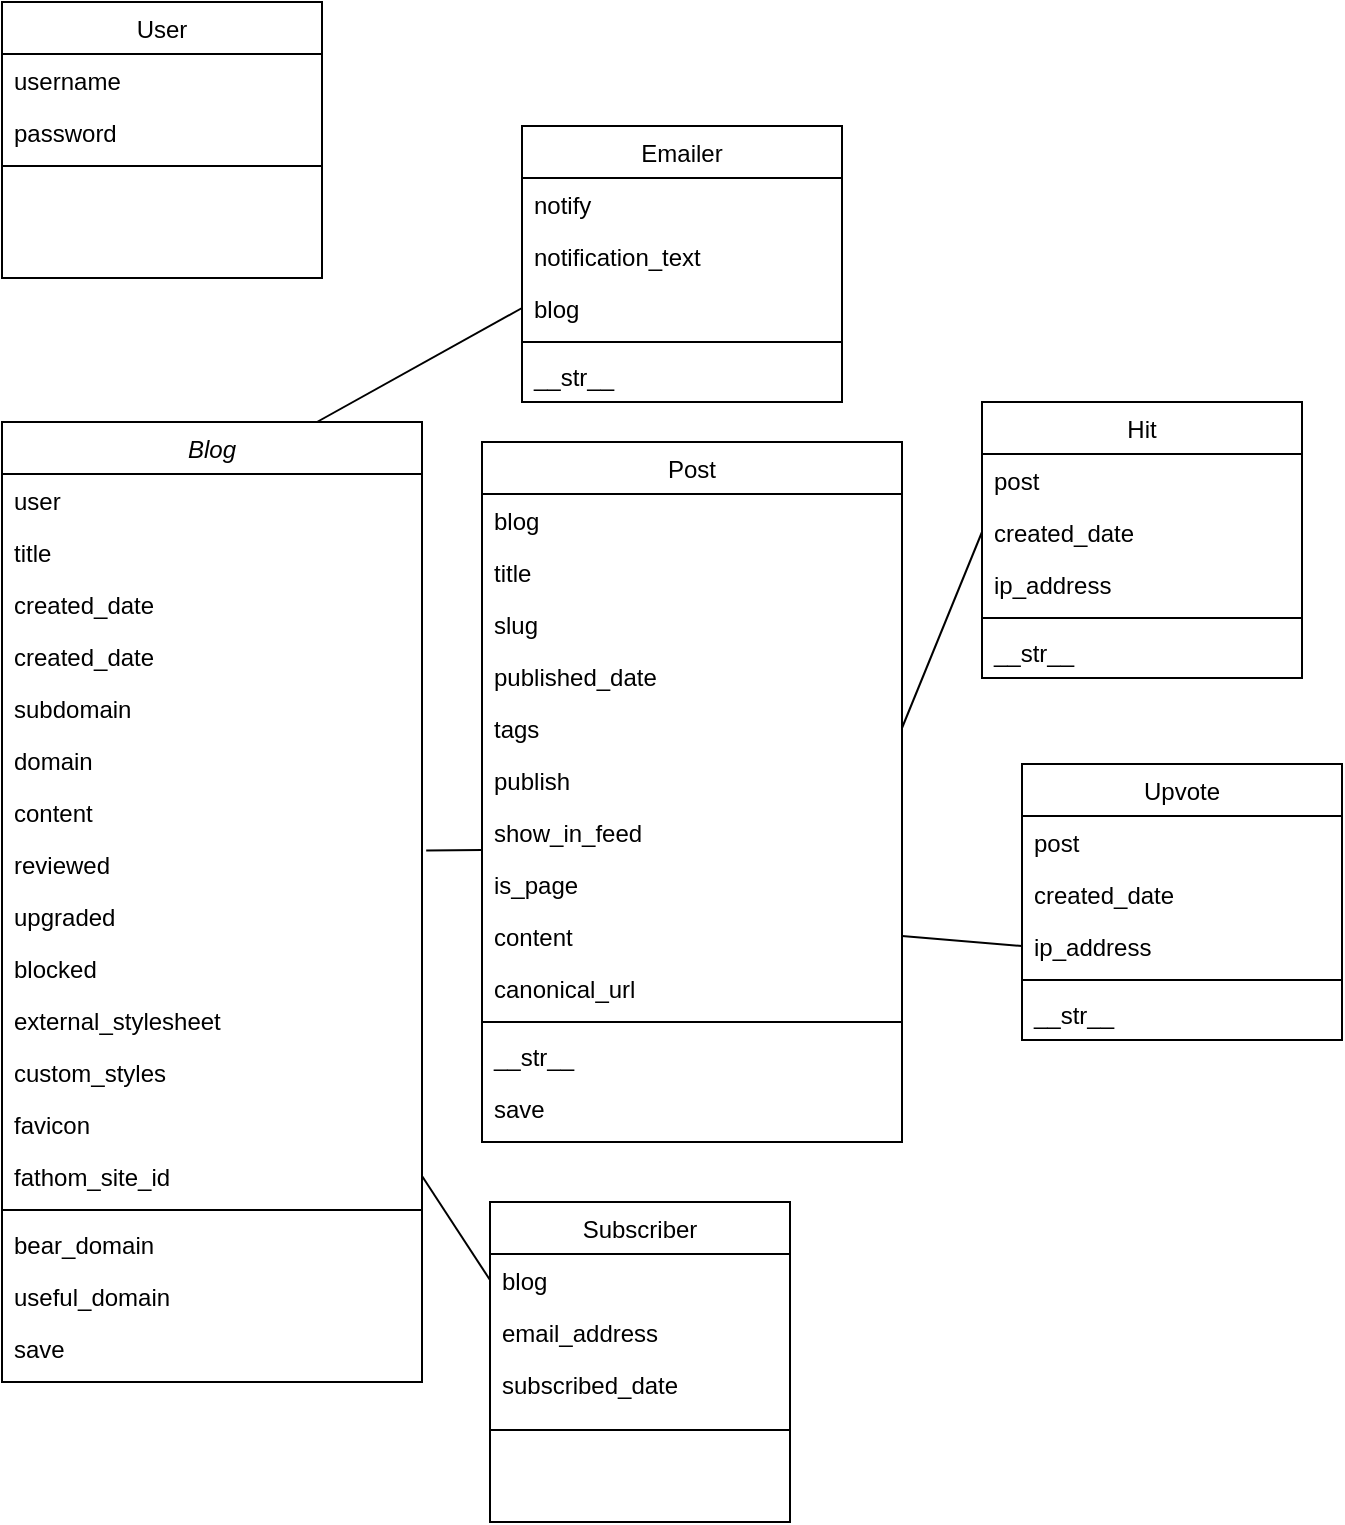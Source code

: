<mxfile version="14.4.3" type="device" pages="2"><diagram id="C5RBs43oDa-KdzZeNtuy" name="Page-1"><mxGraphModel dx="1024" dy="1761" grid="1" gridSize="10" guides="1" tooltips="1" connect="1" arrows="1" fold="1" page="1" pageScale="1" pageWidth="827" pageHeight="1169" math="0" shadow="0"><root><mxCell id="WIyWlLk6GJQsqaUBKTNV-0"/><mxCell id="WIyWlLk6GJQsqaUBKTNV-1" parent="WIyWlLk6GJQsqaUBKTNV-0"/><mxCell id="zkfFHV4jXpPFQw0GAbJ--0" value="Blog" style="swimlane;fontStyle=2;align=center;verticalAlign=top;childLayout=stackLayout;horizontal=1;startSize=26;horizontalStack=0;resizeParent=1;resizeLast=0;collapsible=1;marginBottom=0;rounded=0;shadow=0;strokeWidth=1;" parent="WIyWlLk6GJQsqaUBKTNV-1" vertex="1"><mxGeometry x="20" y="-110" width="210" height="480" as="geometry"><mxRectangle x="230" y="-20" width="160" height="26" as="alternateBounds"/></mxGeometry></mxCell><mxCell id="zkfFHV4jXpPFQw0GAbJ--1" value="user" style="text;align=left;verticalAlign=top;spacingLeft=4;spacingRight=4;overflow=hidden;rotatable=0;points=[[0,0.5],[1,0.5]];portConstraint=eastwest;" parent="zkfFHV4jXpPFQw0GAbJ--0" vertex="1"><mxGeometry y="26" width="210" height="26" as="geometry"/></mxCell><mxCell id="zkfFHV4jXpPFQw0GAbJ--2" value="title" style="text;align=left;verticalAlign=top;spacingLeft=4;spacingRight=4;overflow=hidden;rotatable=0;points=[[0,0.5],[1,0.5]];portConstraint=eastwest;rounded=0;shadow=0;html=0;" parent="zkfFHV4jXpPFQw0GAbJ--0" vertex="1"><mxGeometry y="52" width="210" height="26" as="geometry"/></mxCell><mxCell id="zkfFHV4jXpPFQw0GAbJ--3" value="created_date&#10;" style="text;align=left;verticalAlign=top;spacingLeft=4;spacingRight=4;overflow=hidden;rotatable=0;points=[[0,0.5],[1,0.5]];portConstraint=eastwest;rounded=0;shadow=0;html=0;" parent="zkfFHV4jXpPFQw0GAbJ--0" vertex="1"><mxGeometry y="78" width="210" height="26" as="geometry"/></mxCell><mxCell id="yJOefk_Ltb-KHYZo61ft-4" value="created_date&#10;" style="text;align=left;verticalAlign=top;spacingLeft=4;spacingRight=4;overflow=hidden;rotatable=0;points=[[0,0.5],[1,0.5]];portConstraint=eastwest;rounded=0;shadow=0;html=0;" parent="zkfFHV4jXpPFQw0GAbJ--0" vertex="1"><mxGeometry y="104" width="210" height="26" as="geometry"/></mxCell><mxCell id="yJOefk_Ltb-KHYZo61ft-5" value="subdomain" style="text;align=left;verticalAlign=top;spacingLeft=4;spacingRight=4;overflow=hidden;rotatable=0;points=[[0,0.5],[1,0.5]];portConstraint=eastwest;rounded=0;shadow=0;html=0;" parent="zkfFHV4jXpPFQw0GAbJ--0" vertex="1"><mxGeometry y="130" width="210" height="26" as="geometry"/></mxCell><mxCell id="yJOefk_Ltb-KHYZo61ft-10" value="domain" style="text;align=left;verticalAlign=top;spacingLeft=4;spacingRight=4;overflow=hidden;rotatable=0;points=[[0,0.5],[1,0.5]];portConstraint=eastwest;rounded=0;shadow=0;html=0;" parent="zkfFHV4jXpPFQw0GAbJ--0" vertex="1"><mxGeometry y="156" width="210" height="26" as="geometry"/></mxCell><mxCell id="yJOefk_Ltb-KHYZo61ft-11" value="content" style="text;align=left;verticalAlign=top;spacingLeft=4;spacingRight=4;overflow=hidden;rotatable=0;points=[[0,0.5],[1,0.5]];portConstraint=eastwest;rounded=0;shadow=0;html=0;" parent="zkfFHV4jXpPFQw0GAbJ--0" vertex="1"><mxGeometry y="182" width="210" height="26" as="geometry"/></mxCell><mxCell id="yJOefk_Ltb-KHYZo61ft-12" value="reviewed" style="text;align=left;verticalAlign=top;spacingLeft=4;spacingRight=4;overflow=hidden;rotatable=0;points=[[0,0.5],[1,0.5]];portConstraint=eastwest;rounded=0;shadow=0;html=0;" parent="zkfFHV4jXpPFQw0GAbJ--0" vertex="1"><mxGeometry y="208" width="210" height="26" as="geometry"/></mxCell><mxCell id="yJOefk_Ltb-KHYZo61ft-13" value="upgraded" style="text;align=left;verticalAlign=top;spacingLeft=4;spacingRight=4;overflow=hidden;rotatable=0;points=[[0,0.5],[1,0.5]];portConstraint=eastwest;rounded=0;shadow=0;html=0;" parent="zkfFHV4jXpPFQw0GAbJ--0" vertex="1"><mxGeometry y="234" width="210" height="26" as="geometry"/></mxCell><mxCell id="yJOefk_Ltb-KHYZo61ft-14" value="blocked" style="text;align=left;verticalAlign=top;spacingLeft=4;spacingRight=4;overflow=hidden;rotatable=0;points=[[0,0.5],[1,0.5]];portConstraint=eastwest;rounded=0;shadow=0;html=0;" parent="zkfFHV4jXpPFQw0GAbJ--0" vertex="1"><mxGeometry y="260" width="210" height="26" as="geometry"/></mxCell><mxCell id="yJOefk_Ltb-KHYZo61ft-15" value="external_stylesheet" style="text;align=left;verticalAlign=top;spacingLeft=4;spacingRight=4;overflow=hidden;rotatable=0;points=[[0,0.5],[1,0.5]];portConstraint=eastwest;rounded=0;shadow=0;html=0;" parent="zkfFHV4jXpPFQw0GAbJ--0" vertex="1"><mxGeometry y="286" width="210" height="26" as="geometry"/></mxCell><mxCell id="yJOefk_Ltb-KHYZo61ft-16" value="custom_styles" style="text;align=left;verticalAlign=top;spacingLeft=4;spacingRight=4;overflow=hidden;rotatable=0;points=[[0,0.5],[1,0.5]];portConstraint=eastwest;rounded=0;shadow=0;html=0;" parent="zkfFHV4jXpPFQw0GAbJ--0" vertex="1"><mxGeometry y="312" width="210" height="26" as="geometry"/></mxCell><mxCell id="yJOefk_Ltb-KHYZo61ft-17" value="favicon" style="text;align=left;verticalAlign=top;spacingLeft=4;spacingRight=4;overflow=hidden;rotatable=0;points=[[0,0.5],[1,0.5]];portConstraint=eastwest;rounded=0;shadow=0;html=0;" parent="zkfFHV4jXpPFQw0GAbJ--0" vertex="1"><mxGeometry y="338" width="210" height="26" as="geometry"/></mxCell><mxCell id="yJOefk_Ltb-KHYZo61ft-18" value="fathom_site_id" style="text;align=left;verticalAlign=top;spacingLeft=4;spacingRight=4;overflow=hidden;rotatable=0;points=[[0,0.5],[1,0.5]];portConstraint=eastwest;rounded=0;shadow=0;html=0;" parent="zkfFHV4jXpPFQw0GAbJ--0" vertex="1"><mxGeometry y="364" width="210" height="26" as="geometry"/></mxCell><mxCell id="zkfFHV4jXpPFQw0GAbJ--4" value="" style="line;html=1;strokeWidth=1;align=left;verticalAlign=middle;spacingTop=-1;spacingLeft=3;spacingRight=3;rotatable=0;labelPosition=right;points=[];portConstraint=eastwest;" parent="zkfFHV4jXpPFQw0GAbJ--0" vertex="1"><mxGeometry y="390" width="210" height="8" as="geometry"/></mxCell><mxCell id="yJOefk_Ltb-KHYZo61ft-19" value="bear_domain" style="text;align=left;verticalAlign=top;spacingLeft=4;spacingRight=4;overflow=hidden;rotatable=0;points=[[0,0.5],[1,0.5]];portConstraint=eastwest;rounded=0;shadow=0;html=0;" parent="zkfFHV4jXpPFQw0GAbJ--0" vertex="1"><mxGeometry y="398" width="210" height="26" as="geometry"/></mxCell><mxCell id="yJOefk_Ltb-KHYZo61ft-20" value="useful_domain" style="text;align=left;verticalAlign=top;spacingLeft=4;spacingRight=4;overflow=hidden;rotatable=0;points=[[0,0.5],[1,0.5]];portConstraint=eastwest;rounded=0;shadow=0;html=0;" parent="zkfFHV4jXpPFQw0GAbJ--0" vertex="1"><mxGeometry y="424" width="210" height="26" as="geometry"/></mxCell><mxCell id="yJOefk_Ltb-KHYZo61ft-21" value="save" style="text;align=left;verticalAlign=top;spacingLeft=4;spacingRight=4;overflow=hidden;rotatable=0;points=[[0,0.5],[1,0.5]];portConstraint=eastwest;rounded=0;shadow=0;html=0;" parent="zkfFHV4jXpPFQw0GAbJ--0" vertex="1"><mxGeometry y="450" width="210" height="26" as="geometry"/></mxCell><mxCell id="zkfFHV4jXpPFQw0GAbJ--17" value="Emailer" style="swimlane;fontStyle=0;align=center;verticalAlign=top;childLayout=stackLayout;horizontal=1;startSize=26;horizontalStack=0;resizeParent=1;resizeLast=0;collapsible=1;marginBottom=0;rounded=0;shadow=0;strokeWidth=1;" parent="WIyWlLk6GJQsqaUBKTNV-1" vertex="1"><mxGeometry x="280" y="-258" width="160" height="138" as="geometry"><mxRectangle x="550" y="140" width="160" height="26" as="alternateBounds"/></mxGeometry></mxCell><mxCell id="zkfFHV4jXpPFQw0GAbJ--18" value="notify" style="text;align=left;verticalAlign=top;spacingLeft=4;spacingRight=4;overflow=hidden;rotatable=0;points=[[0,0.5],[1,0.5]];portConstraint=eastwest;" parent="zkfFHV4jXpPFQw0GAbJ--17" vertex="1"><mxGeometry y="26" width="160" height="26" as="geometry"/></mxCell><mxCell id="zkfFHV4jXpPFQw0GAbJ--19" value="notification_text" style="text;align=left;verticalAlign=top;spacingLeft=4;spacingRight=4;overflow=hidden;rotatable=0;points=[[0,0.5],[1,0.5]];portConstraint=eastwest;rounded=0;shadow=0;html=0;" parent="zkfFHV4jXpPFQw0GAbJ--17" vertex="1"><mxGeometry y="52" width="160" height="26" as="geometry"/></mxCell><mxCell id="yJOefk_Ltb-KHYZo61ft-29" value="blog" style="text;align=left;verticalAlign=top;spacingLeft=4;spacingRight=4;overflow=hidden;rotatable=0;points=[[0,0.5],[1,0.5]];portConstraint=eastwest;rounded=0;shadow=0;html=0;" parent="zkfFHV4jXpPFQw0GAbJ--17" vertex="1"><mxGeometry y="78" width="160" height="26" as="geometry"/></mxCell><mxCell id="zkfFHV4jXpPFQw0GAbJ--23" value="" style="line;html=1;strokeWidth=1;align=left;verticalAlign=middle;spacingTop=-1;spacingLeft=3;spacingRight=3;rotatable=0;labelPosition=right;points=[];portConstraint=eastwest;" parent="zkfFHV4jXpPFQw0GAbJ--17" vertex="1"><mxGeometry y="104" width="160" height="8" as="geometry"/></mxCell><mxCell id="yJOefk_Ltb-KHYZo61ft-28" value="__str__" style="text;align=left;verticalAlign=top;spacingLeft=4;spacingRight=4;overflow=hidden;rotatable=0;points=[[0,0.5],[1,0.5]];portConstraint=eastwest;rounded=0;shadow=0;html=0;" parent="zkfFHV4jXpPFQw0GAbJ--17" vertex="1"><mxGeometry y="112" width="160" height="26" as="geometry"/></mxCell><mxCell id="yJOefk_Ltb-KHYZo61ft-23" value="Subscriber" style="swimlane;fontStyle=0;align=center;verticalAlign=top;childLayout=stackLayout;horizontal=1;startSize=26;horizontalStack=0;resizeParent=1;resizeLast=0;collapsible=1;marginBottom=0;rounded=0;shadow=0;strokeWidth=1;" parent="WIyWlLk6GJQsqaUBKTNV-1" vertex="1"><mxGeometry x="264" y="280" width="150" height="160" as="geometry"><mxRectangle x="550" y="140" width="160" height="26" as="alternateBounds"/></mxGeometry></mxCell><mxCell id="yJOefk_Ltb-KHYZo61ft-24" value="blog" style="text;align=left;verticalAlign=top;spacingLeft=4;spacingRight=4;overflow=hidden;rotatable=0;points=[[0,0.5],[1,0.5]];portConstraint=eastwest;" parent="yJOefk_Ltb-KHYZo61ft-23" vertex="1"><mxGeometry y="26" width="150" height="26" as="geometry"/></mxCell><mxCell id="yJOefk_Ltb-KHYZo61ft-25" value="email_address" style="text;align=left;verticalAlign=top;spacingLeft=4;spacingRight=4;overflow=hidden;rotatable=0;points=[[0,0.5],[1,0.5]];portConstraint=eastwest;rounded=0;shadow=0;html=0;" parent="yJOefk_Ltb-KHYZo61ft-23" vertex="1"><mxGeometry y="52" width="150" height="26" as="geometry"/></mxCell><mxCell id="yJOefk_Ltb-KHYZo61ft-27" value="subscribed_date" style="text;align=left;verticalAlign=top;spacingLeft=4;spacingRight=4;overflow=hidden;rotatable=0;points=[[0,0.5],[1,0.5]];portConstraint=eastwest;rounded=0;shadow=0;html=0;" parent="yJOefk_Ltb-KHYZo61ft-23" vertex="1"><mxGeometry y="78" width="150" height="32" as="geometry"/></mxCell><mxCell id="yJOefk_Ltb-KHYZo61ft-26" value="" style="line;html=1;strokeWidth=1;align=left;verticalAlign=middle;spacingTop=-1;spacingLeft=3;spacingRight=3;rotatable=0;labelPosition=right;points=[];portConstraint=eastwest;" parent="yJOefk_Ltb-KHYZo61ft-23" vertex="1"><mxGeometry y="110" width="150" height="8" as="geometry"/></mxCell><mxCell id="yJOefk_Ltb-KHYZo61ft-30" value="Post" style="swimlane;fontStyle=0;align=center;verticalAlign=top;childLayout=stackLayout;horizontal=1;startSize=26;horizontalStack=0;resizeParent=1;resizeLast=0;collapsible=1;marginBottom=0;rounded=0;shadow=0;strokeWidth=1;" parent="WIyWlLk6GJQsqaUBKTNV-1" vertex="1"><mxGeometry x="260" y="-100" width="210" height="350" as="geometry"><mxRectangle x="550" y="140" width="160" height="26" as="alternateBounds"/></mxGeometry></mxCell><mxCell id="yJOefk_Ltb-KHYZo61ft-31" value="blog" style="text;align=left;verticalAlign=top;spacingLeft=4;spacingRight=4;overflow=hidden;rotatable=0;points=[[0,0.5],[1,0.5]];portConstraint=eastwest;" parent="yJOefk_Ltb-KHYZo61ft-30" vertex="1"><mxGeometry y="26" width="210" height="26" as="geometry"/></mxCell><mxCell id="yJOefk_Ltb-KHYZo61ft-32" value="title" style="text;align=left;verticalAlign=top;spacingLeft=4;spacingRight=4;overflow=hidden;rotatable=0;points=[[0,0.5],[1,0.5]];portConstraint=eastwest;rounded=0;shadow=0;html=0;" parent="yJOefk_Ltb-KHYZo61ft-30" vertex="1"><mxGeometry y="52" width="210" height="26" as="geometry"/></mxCell><mxCell id="yJOefk_Ltb-KHYZo61ft-33" value="slug" style="text;align=left;verticalAlign=top;spacingLeft=4;spacingRight=4;overflow=hidden;rotatable=0;points=[[0,0.5],[1,0.5]];portConstraint=eastwest;rounded=0;shadow=0;html=0;" parent="yJOefk_Ltb-KHYZo61ft-30" vertex="1"><mxGeometry y="78" width="210" height="26" as="geometry"/></mxCell><mxCell id="yJOefk_Ltb-KHYZo61ft-38" value="published_date" style="text;align=left;verticalAlign=top;spacingLeft=4;spacingRight=4;overflow=hidden;rotatable=0;points=[[0,0.5],[1,0.5]];portConstraint=eastwest;rounded=0;shadow=0;html=0;" parent="yJOefk_Ltb-KHYZo61ft-30" vertex="1"><mxGeometry y="104" width="210" height="26" as="geometry"/></mxCell><mxCell id="yJOefk_Ltb-KHYZo61ft-37" value="tags" style="text;align=left;verticalAlign=top;spacingLeft=4;spacingRight=4;overflow=hidden;rotatable=0;points=[[0,0.5],[1,0.5]];portConstraint=eastwest;rounded=0;shadow=0;html=0;" parent="yJOefk_Ltb-KHYZo61ft-30" vertex="1"><mxGeometry y="130" width="210" height="26" as="geometry"/></mxCell><mxCell id="yJOefk_Ltb-KHYZo61ft-36" value="publish" style="text;align=left;verticalAlign=top;spacingLeft=4;spacingRight=4;overflow=hidden;rotatable=0;points=[[0,0.5],[1,0.5]];portConstraint=eastwest;rounded=0;shadow=0;html=0;" parent="yJOefk_Ltb-KHYZo61ft-30" vertex="1"><mxGeometry y="156" width="210" height="26" as="geometry"/></mxCell><mxCell id="yJOefk_Ltb-KHYZo61ft-40" value="show_in_feed" style="text;align=left;verticalAlign=top;spacingLeft=4;spacingRight=4;overflow=hidden;rotatable=0;points=[[0,0.5],[1,0.5]];portConstraint=eastwest;rounded=0;shadow=0;html=0;" parent="yJOefk_Ltb-KHYZo61ft-30" vertex="1"><mxGeometry y="182" width="210" height="26" as="geometry"/></mxCell><mxCell id="yJOefk_Ltb-KHYZo61ft-41" value="is_page" style="text;align=left;verticalAlign=top;spacingLeft=4;spacingRight=4;overflow=hidden;rotatable=0;points=[[0,0.5],[1,0.5]];portConstraint=eastwest;rounded=0;shadow=0;html=0;" parent="yJOefk_Ltb-KHYZo61ft-30" vertex="1"><mxGeometry y="208" width="210" height="26" as="geometry"/></mxCell><mxCell id="yJOefk_Ltb-KHYZo61ft-39" value="content" style="text;align=left;verticalAlign=top;spacingLeft=4;spacingRight=4;overflow=hidden;rotatable=0;points=[[0,0.5],[1,0.5]];portConstraint=eastwest;rounded=0;shadow=0;html=0;" parent="yJOefk_Ltb-KHYZo61ft-30" vertex="1"><mxGeometry y="234" width="210" height="26" as="geometry"/></mxCell><mxCell id="yJOefk_Ltb-KHYZo61ft-42" value="canonical_url" style="text;align=left;verticalAlign=top;spacingLeft=4;spacingRight=4;overflow=hidden;rotatable=0;points=[[0,0.5],[1,0.5]];portConstraint=eastwest;rounded=0;shadow=0;html=0;" parent="yJOefk_Ltb-KHYZo61ft-30" vertex="1"><mxGeometry y="260" width="210" height="26" as="geometry"/></mxCell><mxCell id="yJOefk_Ltb-KHYZo61ft-34" value="" style="line;html=1;strokeWidth=1;align=left;verticalAlign=middle;spacingTop=-1;spacingLeft=3;spacingRight=3;rotatable=0;labelPosition=right;points=[];portConstraint=eastwest;" parent="yJOefk_Ltb-KHYZo61ft-30" vertex="1"><mxGeometry y="286" width="210" height="8" as="geometry"/></mxCell><mxCell id="yJOefk_Ltb-KHYZo61ft-45" value="__str__" style="text;align=left;verticalAlign=top;spacingLeft=4;spacingRight=4;overflow=hidden;rotatable=0;points=[[0,0.5],[1,0.5]];portConstraint=eastwest;rounded=0;shadow=0;html=0;" parent="yJOefk_Ltb-KHYZo61ft-30" vertex="1"><mxGeometry y="294" width="210" height="26" as="geometry"/></mxCell><mxCell id="yJOefk_Ltb-KHYZo61ft-44" value="save" style="text;align=left;verticalAlign=top;spacingLeft=4;spacingRight=4;overflow=hidden;rotatable=0;points=[[0,0.5],[1,0.5]];portConstraint=eastwest;rounded=0;shadow=0;html=0;" parent="yJOefk_Ltb-KHYZo61ft-30" vertex="1"><mxGeometry y="320" width="210" height="26" as="geometry"/></mxCell><mxCell id="yJOefk_Ltb-KHYZo61ft-52" value="Upvote" style="swimlane;fontStyle=0;align=center;verticalAlign=top;childLayout=stackLayout;horizontal=1;startSize=26;horizontalStack=0;resizeParent=1;resizeLast=0;collapsible=1;marginBottom=0;rounded=0;shadow=0;strokeWidth=1;" parent="WIyWlLk6GJQsqaUBKTNV-1" vertex="1"><mxGeometry x="530" y="61" width="160" height="138" as="geometry"><mxRectangle x="550" y="140" width="160" height="26" as="alternateBounds"/></mxGeometry></mxCell><mxCell id="yJOefk_Ltb-KHYZo61ft-53" value="post" style="text;align=left;verticalAlign=top;spacingLeft=4;spacingRight=4;overflow=hidden;rotatable=0;points=[[0,0.5],[1,0.5]];portConstraint=eastwest;" parent="yJOefk_Ltb-KHYZo61ft-52" vertex="1"><mxGeometry y="26" width="160" height="26" as="geometry"/></mxCell><mxCell id="yJOefk_Ltb-KHYZo61ft-54" value="created_date" style="text;align=left;verticalAlign=top;spacingLeft=4;spacingRight=4;overflow=hidden;rotatable=0;points=[[0,0.5],[1,0.5]];portConstraint=eastwest;rounded=0;shadow=0;html=0;" parent="yJOefk_Ltb-KHYZo61ft-52" vertex="1"><mxGeometry y="52" width="160" height="26" as="geometry"/></mxCell><mxCell id="yJOefk_Ltb-KHYZo61ft-55" value="ip_address" style="text;align=left;verticalAlign=top;spacingLeft=4;spacingRight=4;overflow=hidden;rotatable=0;points=[[0,0.5],[1,0.5]];portConstraint=eastwest;rounded=0;shadow=0;html=0;" parent="yJOefk_Ltb-KHYZo61ft-52" vertex="1"><mxGeometry y="78" width="160" height="26" as="geometry"/></mxCell><mxCell id="yJOefk_Ltb-KHYZo61ft-56" value="" style="line;html=1;strokeWidth=1;align=left;verticalAlign=middle;spacingTop=-1;spacingLeft=3;spacingRight=3;rotatable=0;labelPosition=right;points=[];portConstraint=eastwest;" parent="yJOefk_Ltb-KHYZo61ft-52" vertex="1"><mxGeometry y="104" width="160" height="8" as="geometry"/></mxCell><mxCell id="yJOefk_Ltb-KHYZo61ft-57" value="__str__" style="text;align=left;verticalAlign=top;spacingLeft=4;spacingRight=4;overflow=hidden;rotatable=0;points=[[0,0.5],[1,0.5]];portConstraint=eastwest;rounded=0;shadow=0;html=0;" parent="yJOefk_Ltb-KHYZo61ft-52" vertex="1"><mxGeometry y="112" width="160" height="26" as="geometry"/></mxCell><mxCell id="yJOefk_Ltb-KHYZo61ft-58" value="Hit" style="swimlane;fontStyle=0;align=center;verticalAlign=top;childLayout=stackLayout;horizontal=1;startSize=26;horizontalStack=0;resizeParent=1;resizeLast=0;collapsible=1;marginBottom=0;rounded=0;shadow=0;strokeWidth=1;" parent="WIyWlLk6GJQsqaUBKTNV-1" vertex="1"><mxGeometry x="510" y="-120" width="160" height="138" as="geometry"><mxRectangle x="550" y="140" width="160" height="26" as="alternateBounds"/></mxGeometry></mxCell><mxCell id="yJOefk_Ltb-KHYZo61ft-59" value="post" style="text;align=left;verticalAlign=top;spacingLeft=4;spacingRight=4;overflow=hidden;rotatable=0;points=[[0,0.5],[1,0.5]];portConstraint=eastwest;" parent="yJOefk_Ltb-KHYZo61ft-58" vertex="1"><mxGeometry y="26" width="160" height="26" as="geometry"/></mxCell><mxCell id="yJOefk_Ltb-KHYZo61ft-60" value="created_date" style="text;align=left;verticalAlign=top;spacingLeft=4;spacingRight=4;overflow=hidden;rotatable=0;points=[[0,0.5],[1,0.5]];portConstraint=eastwest;rounded=0;shadow=0;html=0;" parent="yJOefk_Ltb-KHYZo61ft-58" vertex="1"><mxGeometry y="52" width="160" height="26" as="geometry"/></mxCell><mxCell id="yJOefk_Ltb-KHYZo61ft-61" value="ip_address" style="text;align=left;verticalAlign=top;spacingLeft=4;spacingRight=4;overflow=hidden;rotatable=0;points=[[0,0.5],[1,0.5]];portConstraint=eastwest;rounded=0;shadow=0;html=0;" parent="yJOefk_Ltb-KHYZo61ft-58" vertex="1"><mxGeometry y="78" width="160" height="26" as="geometry"/></mxCell><mxCell id="yJOefk_Ltb-KHYZo61ft-62" value="" style="line;html=1;strokeWidth=1;align=left;verticalAlign=middle;spacingTop=-1;spacingLeft=3;spacingRight=3;rotatable=0;labelPosition=right;points=[];portConstraint=eastwest;" parent="yJOefk_Ltb-KHYZo61ft-58" vertex="1"><mxGeometry y="104" width="160" height="8" as="geometry"/></mxCell><mxCell id="yJOefk_Ltb-KHYZo61ft-63" value="__str__" style="text;align=left;verticalAlign=top;spacingLeft=4;spacingRight=4;overflow=hidden;rotatable=0;points=[[0,0.5],[1,0.5]];portConstraint=eastwest;rounded=0;shadow=0;html=0;" parent="yJOefk_Ltb-KHYZo61ft-58" vertex="1"><mxGeometry y="112" width="160" height="26" as="geometry"/></mxCell><mxCell id="yJOefk_Ltb-KHYZo61ft-65" value="" style="endArrow=none;html=1;entryX=1.01;entryY=0.238;entryDx=0;entryDy=0;entryPerimeter=0;" parent="WIyWlLk6GJQsqaUBKTNV-1" target="yJOefk_Ltb-KHYZo61ft-12" edge="1"><mxGeometry width="50" height="50" relative="1" as="geometry"><mxPoint x="260" y="104" as="sourcePoint"/><mxPoint x="500" y="150" as="targetPoint"/></mxGeometry></mxCell><mxCell id="yJOefk_Ltb-KHYZo61ft-67" value="" style="endArrow=none;html=1;entryX=0;entryY=0.5;entryDx=0;entryDy=0;exitX=1;exitY=0.5;exitDx=0;exitDy=0;" parent="WIyWlLk6GJQsqaUBKTNV-1" source="yJOefk_Ltb-KHYZo61ft-37" target="yJOefk_Ltb-KHYZo61ft-60" edge="1"><mxGeometry width="50" height="50" relative="1" as="geometry"><mxPoint x="450" y="200" as="sourcePoint"/><mxPoint x="500" y="150" as="targetPoint"/></mxGeometry></mxCell><mxCell id="yJOefk_Ltb-KHYZo61ft-68" value="" style="endArrow=none;html=1;entryX=0;entryY=0.5;entryDx=0;entryDy=0;exitX=1;exitY=0.5;exitDx=0;exitDy=0;" parent="WIyWlLk6GJQsqaUBKTNV-1" source="yJOefk_Ltb-KHYZo61ft-39" target="yJOefk_Ltb-KHYZo61ft-55" edge="1"><mxGeometry width="50" height="50" relative="1" as="geometry"><mxPoint x="450" y="200" as="sourcePoint"/><mxPoint x="500" y="150" as="targetPoint"/></mxGeometry></mxCell><mxCell id="yJOefk_Ltb-KHYZo61ft-70" value="" style="endArrow=none;html=1;entryX=0;entryY=0.5;entryDx=0;entryDy=0;exitX=0.75;exitY=0;exitDx=0;exitDy=0;" parent="WIyWlLk6GJQsqaUBKTNV-1" source="zkfFHV4jXpPFQw0GAbJ--0" target="yJOefk_Ltb-KHYZo61ft-29" edge="1"><mxGeometry width="50" height="50" relative="1" as="geometry"><mxPoint x="450" y="80" as="sourcePoint"/><mxPoint x="500" y="30" as="targetPoint"/></mxGeometry></mxCell><mxCell id="yJOefk_Ltb-KHYZo61ft-71" value="" style="endArrow=none;html=1;entryX=1;entryY=0.5;entryDx=0;entryDy=0;exitX=0;exitY=0.5;exitDx=0;exitDy=0;" parent="WIyWlLk6GJQsqaUBKTNV-1" source="yJOefk_Ltb-KHYZo61ft-24" target="yJOefk_Ltb-KHYZo61ft-18" edge="1"><mxGeometry width="50" height="50" relative="1" as="geometry"><mxPoint x="450" y="320" as="sourcePoint"/><mxPoint x="500" y="270" as="targetPoint"/></mxGeometry></mxCell><mxCell id="yO68t0kHi3xlwIJ5Ztmh-9" value="User" style="swimlane;fontStyle=0;align=center;verticalAlign=top;childLayout=stackLayout;horizontal=1;startSize=26;horizontalStack=0;resizeParent=1;resizeLast=0;collapsible=1;marginBottom=0;rounded=0;shadow=0;strokeWidth=1;" vertex="1" parent="WIyWlLk6GJQsqaUBKTNV-1"><mxGeometry x="20" y="-320" width="160" height="138" as="geometry"><mxRectangle x="550" y="140" width="160" height="26" as="alternateBounds"/></mxGeometry></mxCell><mxCell id="yO68t0kHi3xlwIJ5Ztmh-10" value="username" style="text;align=left;verticalAlign=top;spacingLeft=4;spacingRight=4;overflow=hidden;rotatable=0;points=[[0,0.5],[1,0.5]];portConstraint=eastwest;" vertex="1" parent="yO68t0kHi3xlwIJ5Ztmh-9"><mxGeometry y="26" width="160" height="26" as="geometry"/></mxCell><mxCell id="yO68t0kHi3xlwIJ5Ztmh-11" value="password" style="text;align=left;verticalAlign=top;spacingLeft=4;spacingRight=4;overflow=hidden;rotatable=0;points=[[0,0.5],[1,0.5]];portConstraint=eastwest;rounded=0;shadow=0;html=0;" vertex="1" parent="yO68t0kHi3xlwIJ5Ztmh-9"><mxGeometry y="52" width="160" height="26" as="geometry"/></mxCell><mxCell id="yO68t0kHi3xlwIJ5Ztmh-13" value="" style="line;html=1;strokeWidth=1;align=left;verticalAlign=middle;spacingTop=-1;spacingLeft=3;spacingRight=3;rotatable=0;labelPosition=right;points=[];portConstraint=eastwest;" vertex="1" parent="yO68t0kHi3xlwIJ5Ztmh-9"><mxGeometry y="78" width="160" height="8" as="geometry"/></mxCell></root></mxGraphModel></diagram><diagram id="LJuXtRGCsb92oPfJ4uyI" name="Blog"><mxGraphModel dx="706" dy="408" grid="1" gridSize="10" guides="1" tooltips="1" connect="1" arrows="1" fold="1" page="1" pageScale="1" pageWidth="850" pageHeight="1100" math="0" shadow="0"><root><mxCell id="PgQLEo8v4_Qlvh2O1nzl-0"/><mxCell id="PgQLEo8v4_Qlvh2O1nzl-1" parent="PgQLEo8v4_Qlvh2O1nzl-0"/><mxCell id="PgQLEo8v4_Qlvh2O1nzl-2" value="Helper" style="rounded=0;whiteSpace=wrap;html=1;" parent="PgQLEo8v4_Qlvh2O1nzl-1" vertex="1"><mxGeometry x="140" y="200" width="120" height="60" as="geometry"/></mxCell><mxCell id="PgQLEo8v4_Qlvh2O1nzl-3" value="Heroku" style="rounded=0;whiteSpace=wrap;html=1;" parent="PgQLEo8v4_Qlvh2O1nzl-1" vertex="1"><mxGeometry x="590" y="70" width="120" height="60" as="geometry"/></mxCell><mxCell id="PgQLEo8v4_Qlvh2O1nzl-4" value="" style="endArrow=classic;html=1;exitX=1.02;exitY=0.39;exitDx=0;exitDy=0;exitPerimeter=0;" parent="PgQLEo8v4_Qlvh2O1nzl-1" source="PgQLEo8v4_Qlvh2O1nzl-2" target="PgQLEo8v4_Qlvh2O1nzl-3" edge="1"><mxGeometry width="50" height="50" relative="1" as="geometry"><mxPoint x="250" y="240" as="sourcePoint"/><mxPoint x="300" y="190" as="targetPoint"/></mxGeometry></mxCell><mxCell id="PgQLEo8v4_Qlvh2O1nzl-5" value="&lt;div style=&quot;color: rgb(212 , 212 , 212) ; background-color: rgb(30 , 30 , 30) ; font-family: &amp;#34;consolas&amp;#34; , &amp;#34;courier new&amp;#34; , monospace , &amp;#34;consolas&amp;#34; , &amp;#34;courier new&amp;#34; , monospace ; font-weight: normal ; font-size: 14px ; line-height: 19px&quot;&gt;&lt;div&gt;&lt;span style=&quot;color: #cda48c&quot;&gt;POST https://api.heroku.com/apps/bear-blog/domains&lt;/span&gt;&lt;/div&gt;&lt;/div&gt;" style="text;whiteSpace=wrap;html=1;" parent="PgQLEo8v4_Qlvh2O1nzl-1" vertex="1"><mxGeometry x="340" y="160" width="370" height="30" as="geometry"/></mxCell><mxCell id="PgQLEo8v4_Qlvh2O1nzl-7" value="Blog" style="rounded=0;whiteSpace=wrap;html=1;" parent="PgQLEo8v4_Qlvh2O1nzl-1" vertex="1"><mxGeometry x="100" y="340" width="120" height="60" as="geometry"/></mxCell><mxCell id="PgQLEo8v4_Qlvh2O1nzl-8" value="" style="endArrow=classic;html=1;entryX=0.427;entryY=0.963;entryDx=0;entryDy=0;entryPerimeter=0;" parent="PgQLEo8v4_Qlvh2O1nzl-1" source="PgQLEo8v4_Qlvh2O1nzl-7" target="PgQLEo8v4_Qlvh2O1nzl-2" edge="1"><mxGeometry width="50" height="50" relative="1" as="geometry"><mxPoint x="120" y="360" as="sourcePoint"/><mxPoint x="170" y="310" as="targetPoint"/></mxGeometry></mxCell><mxCell id="PgQLEo8v4_Qlvh2O1nzl-9" value="&lt;div style=&quot;color: rgb(212 , 212 , 212) ; background-color: rgb(30 , 30 , 30) ; font-family: &amp;#34;consolas&amp;#34; , &amp;#34;courier new&amp;#34; , monospace , &amp;#34;consolas&amp;#34; , &amp;#34;courier new&amp;#34; , monospace ; font-size: 14px ; line-height: 19px&quot;&gt;delete_domain&lt;/div&gt;" style="text;html=1;align=center;verticalAlign=middle;resizable=0;points=[];autosize=1;" parent="PgQLEo8v4_Qlvh2O1nzl-1" vertex="1"><mxGeometry x="220" y="220" width="120" height="20" as="geometry"/></mxCell><mxCell id="PgQLEo8v4_Qlvh2O1nzl-10" value="&lt;div style=&quot;color: rgb(212 , 212 , 212) ; background-color: rgb(30 , 30 , 30) ; font-family: &amp;#34;consolas&amp;#34; , &amp;#34;courier new&amp;#34; , monospace , &amp;#34;consolas&amp;#34; , &amp;#34;courier new&amp;#34; , monospace ; font-size: 14px ; line-height: 19px&quot;&gt;&lt;span style=&quot;color: #ffecb3&quot;&gt;add_new_domain&lt;/span&gt;&lt;/div&gt;" style="text;html=1;align=center;verticalAlign=middle;resizable=0;points=[];autosize=1;" parent="PgQLEo8v4_Qlvh2O1nzl-1" vertex="1"><mxGeometry x="215" y="200" width="120" height="20" as="geometry"/></mxCell><mxCell id="PgQLEo8v4_Qlvh2O1nzl-11" value="&lt;div style=&quot;color: rgb(212 , 212 , 212) ; background-color: rgb(30 , 30 , 30) ; font-family: &amp;#34;consolas&amp;#34; , &amp;#34;courier new&amp;#34; , monospace , &amp;#34;consolas&amp;#34; , &amp;#34;courier new&amp;#34; , monospace ; font-weight: normal ; font-size: 14px ; line-height: 19px&quot;&gt;&lt;div&gt;&lt;span style=&quot;color: #cda48c&quot;&gt;DELETE https://api.heroku.com/apps/bear-blog/domains&lt;/span&gt;&lt;/div&gt;&lt;/div&gt;" style="text;whiteSpace=wrap;html=1;" parent="PgQLEo8v4_Qlvh2O1nzl-1" vertex="1"><mxGeometry x="340" y="210" width="370" height="30" as="geometry"/></mxCell><mxCell id="PgQLEo8v4_Qlvh2O1nzl-12" value="Blog thuộc User được đẩy về phía Heroku" style="text;html=1;align=center;verticalAlign=middle;resizable=0;points=[];autosize=1;" parent="PgQLEo8v4_Qlvh2O1nzl-1" vertex="1"><mxGeometry x="215" y="340" width="240" height="20" as="geometry"/></mxCell></root></mxGraphModel></diagram></mxfile>